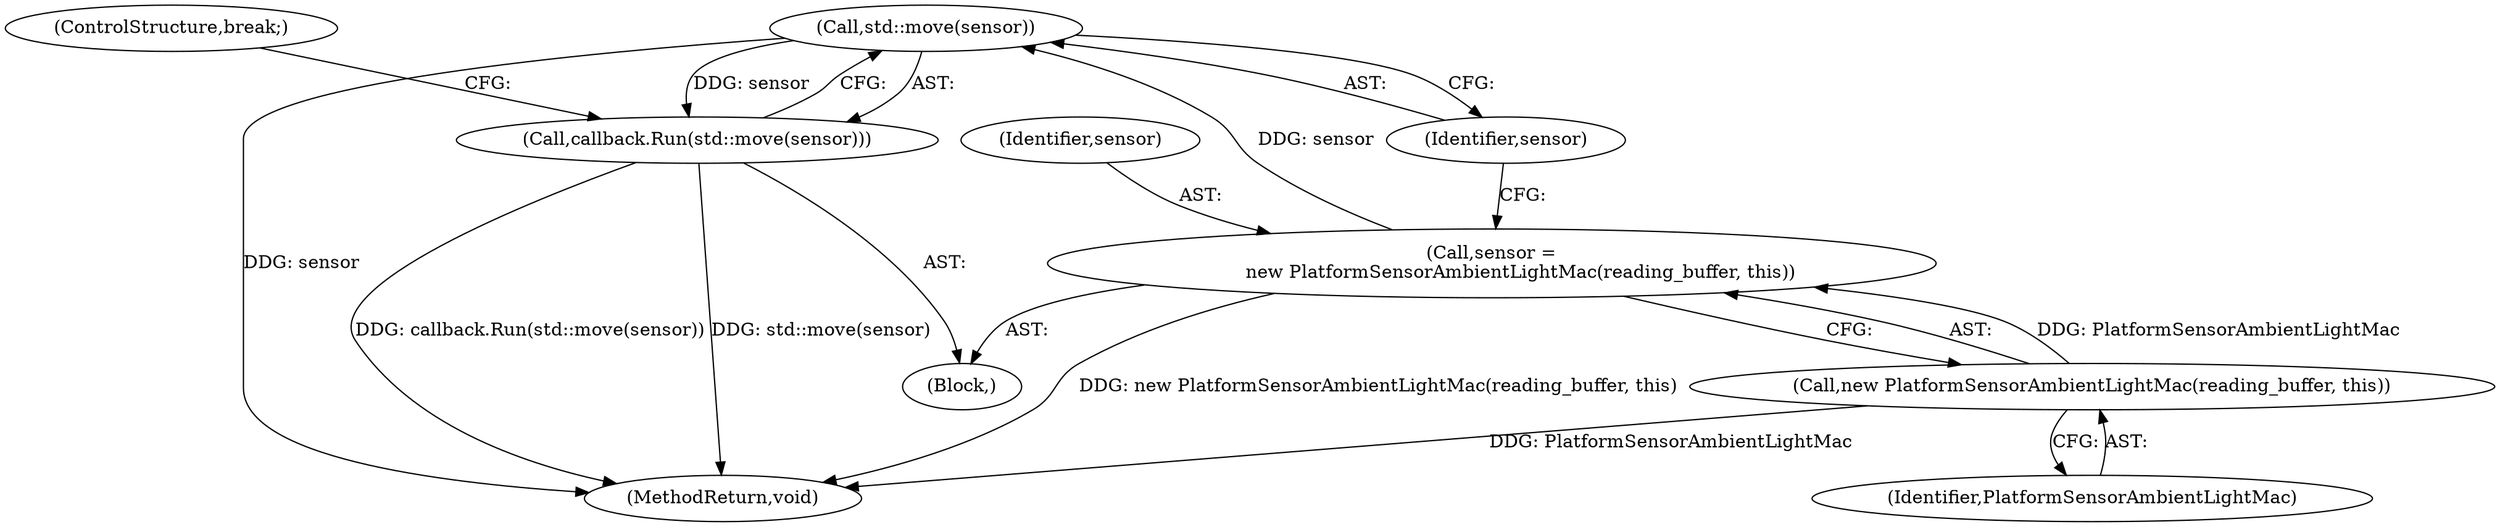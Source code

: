 digraph "0_Chrome_c0c8978849ac57e4ecd613ddc8ff7852a2054734_27@API" {
"1000117" [label="(Call,std::move(sensor))"];
"1000112" [label="(Call,sensor =\n          new PlatformSensorAmbientLightMac(reading_buffer, this))"];
"1000114" [label="(Call,new PlatformSensorAmbientLightMac(reading_buffer, this))"];
"1000116" [label="(Call,callback.Run(std::move(sensor)))"];
"1000117" [label="(Call,std::move(sensor))"];
"1000110" [label="(Block,)"];
"1000113" [label="(Identifier,sensor)"];
"1000115" [label="(Identifier,PlatformSensorAmbientLightMac)"];
"1000119" [label="(ControlStructure,break;)"];
"1000116" [label="(Call,callback.Run(std::move(sensor)))"];
"1000118" [label="(Identifier,sensor)"];
"1000160" [label="(MethodReturn,void)"];
"1000112" [label="(Call,sensor =\n          new PlatformSensorAmbientLightMac(reading_buffer, this))"];
"1000114" [label="(Call,new PlatformSensorAmbientLightMac(reading_buffer, this))"];
"1000117" -> "1000116"  [label="AST: "];
"1000117" -> "1000118"  [label="CFG: "];
"1000118" -> "1000117"  [label="AST: "];
"1000116" -> "1000117"  [label="CFG: "];
"1000117" -> "1000160"  [label="DDG: sensor"];
"1000117" -> "1000116"  [label="DDG: sensor"];
"1000112" -> "1000117"  [label="DDG: sensor"];
"1000112" -> "1000110"  [label="AST: "];
"1000112" -> "1000114"  [label="CFG: "];
"1000113" -> "1000112"  [label="AST: "];
"1000114" -> "1000112"  [label="AST: "];
"1000118" -> "1000112"  [label="CFG: "];
"1000112" -> "1000160"  [label="DDG: new PlatformSensorAmbientLightMac(reading_buffer, this)"];
"1000114" -> "1000112"  [label="DDG: PlatformSensorAmbientLightMac"];
"1000114" -> "1000115"  [label="CFG: "];
"1000115" -> "1000114"  [label="AST: "];
"1000114" -> "1000160"  [label="DDG: PlatformSensorAmbientLightMac"];
"1000116" -> "1000110"  [label="AST: "];
"1000119" -> "1000116"  [label="CFG: "];
"1000116" -> "1000160"  [label="DDG: std::move(sensor)"];
"1000116" -> "1000160"  [label="DDG: callback.Run(std::move(sensor))"];
}
